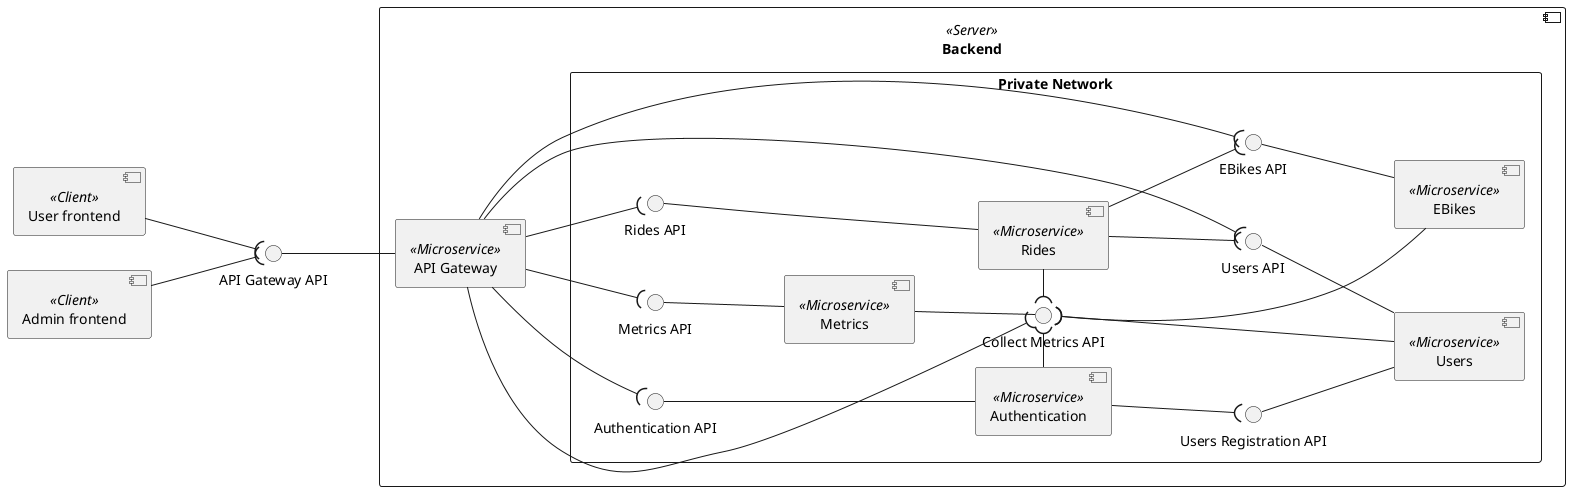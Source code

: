 @startuml components

left to right direction

component "User frontend" as UserFE <<Client>>
component "Admin frontend" as AdminFE <<Client>>

component Backend <<Server>> {
    component "API Gateway" <<Microservice>> as APIGateway

    rectangle "Private Network" {
        component "Metrics" <<Microservice>> as Metrics
        interface "Metrics API" as MetricsAPI
        interface "Collect Metrics API" as CollectMetricsAPI

        component "EBikes" <<Microservice>> as EBikes
        interface "EBikes API" as EBikesAPI
        
        component "Users" <<Microservice>> as Users
        interface "Users API" as UsersAPI

        component "Rides" <<Microservice>> as Rides
        interface "Rides API" as RidesAPI

        component "Authentication" <<Microservice>> as AuthService
        interface "Authentication API" as AuthAPI
        interface "Users Registration API" as UserRegistrationAPI

        APIGateway --( MetricsAPI
        APIGateway --( CollectMetricsAPI
        Metrics -u-() MetricsAPI

        Metrics --() CollectMetricsAPI

        APIGateway --( EBikesAPI
        EBikes -u-() EBikesAPI
        EBikes -u-( CollectMetricsAPI

        APIGateway --( UsersAPI
        Users -u-() UsersAPI
        Users -u-() UserRegistrationAPI
        Users -u-( CollectMetricsAPI

        APIGateway --( RidesAPI
        Rides --u-() RidesAPI
        Rides --( UsersAPI
        Rides --( EBikesAPI
        Rides -l-( CollectMetricsAPI

        APIGateway --( AuthAPI
        AuthService --u-() AuthAPI
        AuthService --( UserRegistrationAPI
        AuthService -r-( CollectMetricsAPI
    }
}

APIGateway -u-() "API Gateway API"
UserFE --( "API Gateway API"
AdminFE --( "API Gateway API"

@enduml